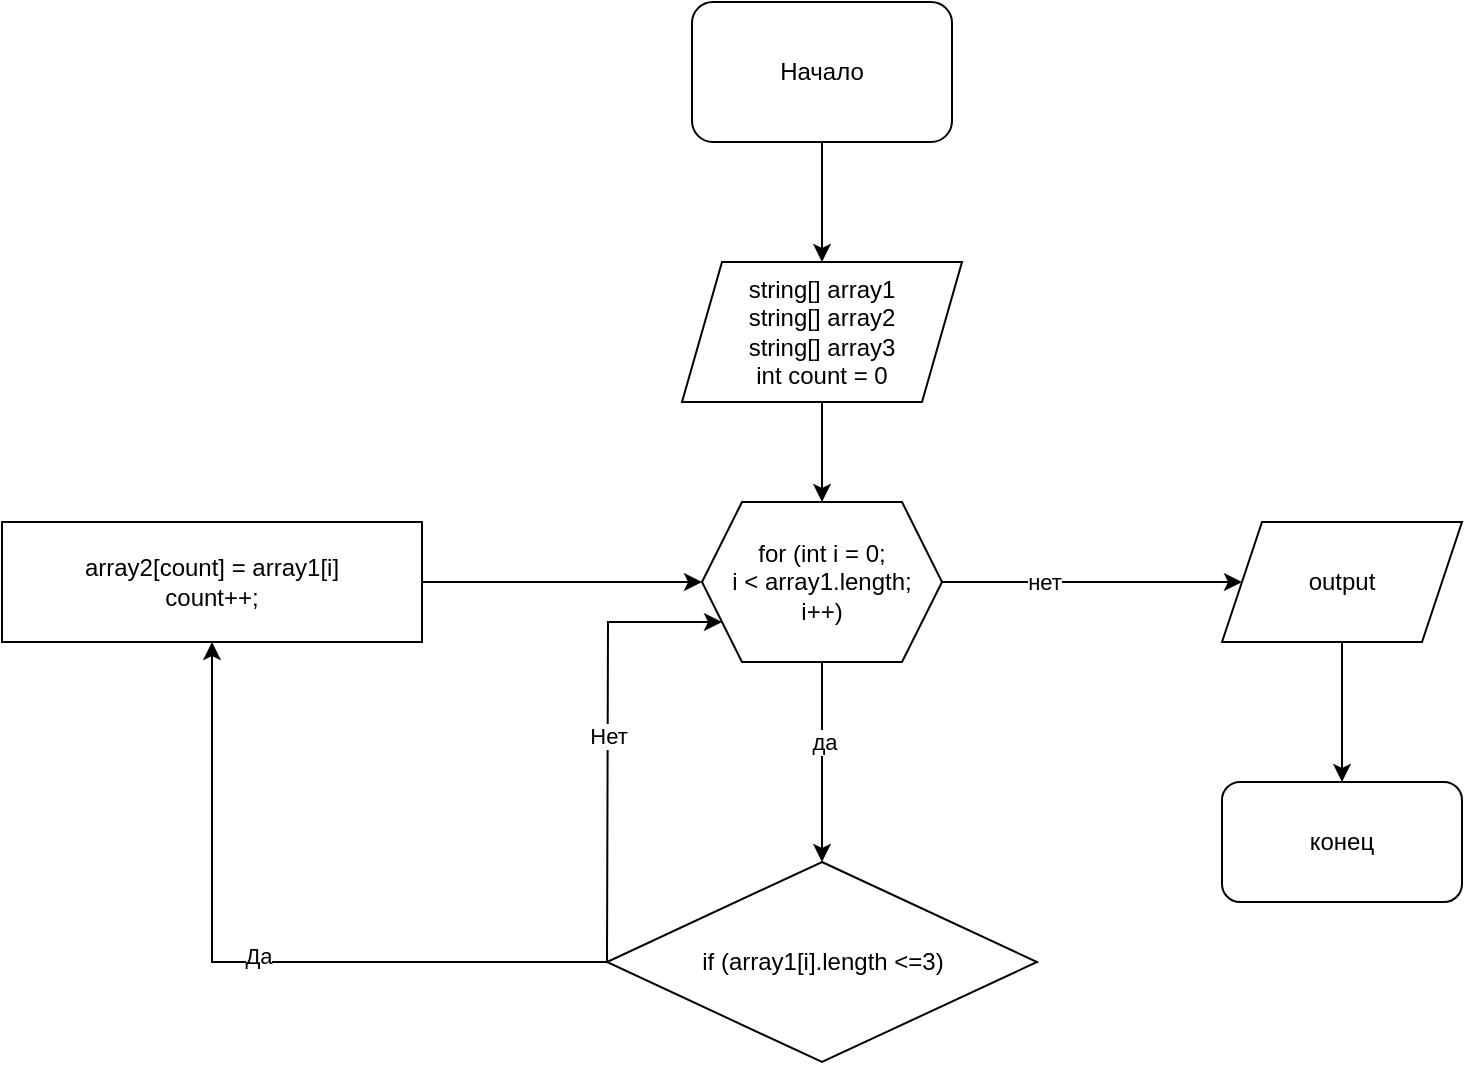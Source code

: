 <mxfile version="20.2.8" type="device"><diagram id="w1KWxoFFo3J9VKN0harT" name="Страница 1"><mxGraphModel dx="1697" dy="1020" grid="1" gridSize="10" guides="1" tooltips="1" connect="1" arrows="1" fold="1" page="1" pageScale="1" pageWidth="827" pageHeight="1169" math="0" shadow="0"><root><mxCell id="0"/><mxCell id="1" parent="0"/><mxCell id="X81SCdcTy9cTNr0pykFi-2" value="Начало" style="rounded=1;whiteSpace=wrap;html=1;" vertex="1" parent="1"><mxGeometry x="415" y="30" width="130" height="70" as="geometry"/></mxCell><mxCell id="X81SCdcTy9cTNr0pykFi-3" value="string[] array1&lt;br&gt;string[] array2&lt;br&gt;string[] array3&lt;br&gt;int count = 0" style="shape=parallelogram;perimeter=parallelogramPerimeter;whiteSpace=wrap;html=1;fixedSize=1;" vertex="1" parent="1"><mxGeometry x="410" y="160" width="140" height="70" as="geometry"/></mxCell><mxCell id="X81SCdcTy9cTNr0pykFi-4" value="" style="edgeStyle=orthogonalEdgeStyle;rounded=0;orthogonalLoop=1;jettySize=auto;html=1;exitX=1;exitY=0.5;exitDx=0;exitDy=0;" edge="1" parent="1" source="X81SCdcTy9cTNr0pykFi-25" target="X81SCdcTy9cTNr0pykFi-10"><mxGeometry relative="1" as="geometry"><mxPoint x="587.5" y="330" as="sourcePoint"/><Array as="points"><mxPoint x="640" y="320"/><mxPoint x="640" y="320"/></Array></mxGeometry></mxCell><mxCell id="X81SCdcTy9cTNr0pykFi-5" value="нет" style="edgeLabel;html=1;align=center;verticalAlign=middle;resizable=0;points=[];" vertex="1" connectable="0" parent="X81SCdcTy9cTNr0pykFi-4"><mxGeometry x="-0.327" relative="1" as="geometry"><mxPoint as="offset"/></mxGeometry></mxCell><mxCell id="X81SCdcTy9cTNr0pykFi-6" value="" style="edgeStyle=orthogonalEdgeStyle;rounded=0;orthogonalLoop=1;jettySize=auto;html=1;exitX=0.5;exitY=1;exitDx=0;exitDy=0;" edge="1" parent="1" source="X81SCdcTy9cTNr0pykFi-25" target="X81SCdcTy9cTNr0pykFi-18"><mxGeometry relative="1" as="geometry"><mxPoint x="480" y="380" as="sourcePoint"/></mxGeometry></mxCell><mxCell id="X81SCdcTy9cTNr0pykFi-7" value="да" style="edgeLabel;html=1;align=center;verticalAlign=middle;resizable=0;points=[];" vertex="1" connectable="0" parent="X81SCdcTy9cTNr0pykFi-6"><mxGeometry x="-0.2" y="1" relative="1" as="geometry"><mxPoint as="offset"/></mxGeometry></mxCell><mxCell id="X81SCdcTy9cTNr0pykFi-9" value="" style="edgeStyle=orthogonalEdgeStyle;rounded=0;orthogonalLoop=1;jettySize=auto;html=1;" edge="1" parent="1" source="X81SCdcTy9cTNr0pykFi-10" target="X81SCdcTy9cTNr0pykFi-11"><mxGeometry relative="1" as="geometry"/></mxCell><mxCell id="X81SCdcTy9cTNr0pykFi-10" value="output" style="shape=parallelogram;perimeter=parallelogramPerimeter;whiteSpace=wrap;html=1;fixedSize=1;" vertex="1" parent="1"><mxGeometry x="680" y="290" width="120" height="60" as="geometry"/></mxCell><mxCell id="X81SCdcTy9cTNr0pykFi-11" value="конец" style="rounded=1;whiteSpace=wrap;html=1;" vertex="1" parent="1"><mxGeometry x="680" y="420" width="120" height="60" as="geometry"/></mxCell><mxCell id="X81SCdcTy9cTNr0pykFi-12" value="" style="endArrow=classic;html=1;rounded=0;exitX=0.5;exitY=1;exitDx=0;exitDy=0;entryX=0.5;entryY=0;entryDx=0;entryDy=0;" edge="1" parent="1" source="X81SCdcTy9cTNr0pykFi-2" target="X81SCdcTy9cTNr0pykFi-3"><mxGeometry width="50" height="50" relative="1" as="geometry"><mxPoint x="530" y="400" as="sourcePoint"/><mxPoint x="580" y="350" as="targetPoint"/></mxGeometry></mxCell><mxCell id="X81SCdcTy9cTNr0pykFi-13" value="" style="endArrow=classic;html=1;rounded=0;exitX=0.5;exitY=1;exitDx=0;exitDy=0;entryX=0.5;entryY=0;entryDx=0;entryDy=0;" edge="1" parent="1" source="X81SCdcTy9cTNr0pykFi-3"><mxGeometry width="50" height="50" relative="1" as="geometry"><mxPoint x="530" y="400" as="sourcePoint"/><mxPoint x="480" y="280" as="targetPoint"/></mxGeometry></mxCell><mxCell id="X81SCdcTy9cTNr0pykFi-16" value="" style="edgeStyle=orthogonalEdgeStyle;rounded=0;orthogonalLoop=1;jettySize=auto;html=1;" edge="1" parent="1" source="X81SCdcTy9cTNr0pykFi-18" target="X81SCdcTy9cTNr0pykFi-20"><mxGeometry relative="1" as="geometry"/></mxCell><mxCell id="X81SCdcTy9cTNr0pykFi-17" value="Да" style="edgeLabel;html=1;align=center;verticalAlign=middle;resizable=0;points=[];" vertex="1" connectable="0" parent="X81SCdcTy9cTNr0pykFi-16"><mxGeometry x="-0.021" y="-3" relative="1" as="geometry"><mxPoint as="offset"/></mxGeometry></mxCell><mxCell id="X81SCdcTy9cTNr0pykFi-18" value="if (array1[i].length &amp;lt;=3)" style="rhombus;whiteSpace=wrap;html=1;" vertex="1" parent="1"><mxGeometry x="372.5" y="460" width="215" height="100" as="geometry"/></mxCell><mxCell id="X81SCdcTy9cTNr0pykFi-20" value="array2[count] = array1[i]&lt;br&gt;count++;" style="whiteSpace=wrap;html=1;" vertex="1" parent="1"><mxGeometry x="70" y="290" width="210" height="60" as="geometry"/></mxCell><mxCell id="X81SCdcTy9cTNr0pykFi-25" value="for (int i = 0;&lt;br&gt;i &amp;lt; array1.length;&lt;br&gt;i++)" style="shape=hexagon;perimeter=hexagonPerimeter2;whiteSpace=wrap;html=1;fixedSize=1;" vertex="1" parent="1"><mxGeometry x="420" y="280" width="120" height="80" as="geometry"/></mxCell><mxCell id="X81SCdcTy9cTNr0pykFi-26" value="" style="endArrow=classic;html=1;rounded=0;exitX=1;exitY=0.5;exitDx=0;exitDy=0;entryX=0;entryY=0.5;entryDx=0;entryDy=0;" edge="1" parent="1" source="X81SCdcTy9cTNr0pykFi-20" target="X81SCdcTy9cTNr0pykFi-25"><mxGeometry width="50" height="50" relative="1" as="geometry"><mxPoint x="390" y="530" as="sourcePoint"/><mxPoint x="440" y="480" as="targetPoint"/><Array as="points"/></mxGeometry></mxCell><mxCell id="X81SCdcTy9cTNr0pykFi-27" value="Нет" style="endArrow=classic;html=1;rounded=0;exitX=0;exitY=0.5;exitDx=0;exitDy=0;" edge="1" parent="1" source="X81SCdcTy9cTNr0pykFi-18"><mxGeometry width="50" height="50" relative="1" as="geometry"><mxPoint x="390" y="530" as="sourcePoint"/><mxPoint x="430" y="340" as="targetPoint"/><Array as="points"><mxPoint x="373" y="340"/></Array></mxGeometry></mxCell></root></mxGraphModel></diagram></mxfile>